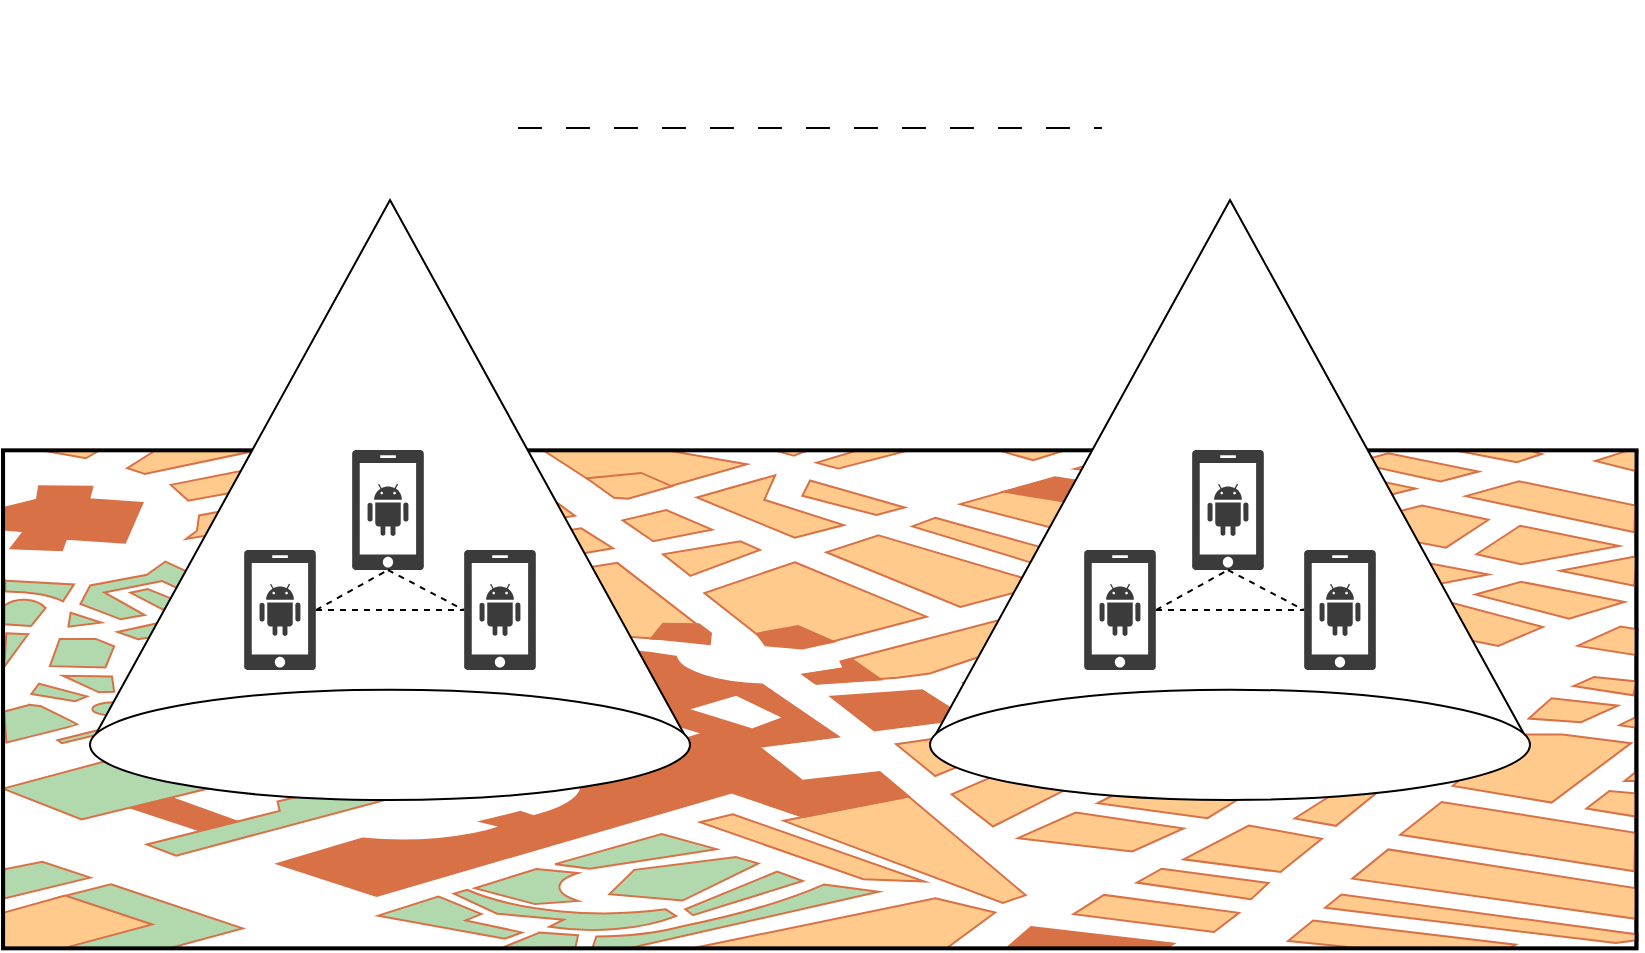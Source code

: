 <mxfile version="22.0.8" type="device">
  <diagram name="Page-1" id="9WfGIjPdpWZjndMDunGT">
    <mxGraphModel dx="954" dy="610" grid="1" gridSize="10" guides="1" tooltips="1" connect="1" arrows="1" fold="1" page="1" pageScale="1" pageWidth="850" pageHeight="1100" math="0" shadow="0">
      <root>
        <mxCell id="0" />
        <mxCell id="1" parent="0" />
        <mxCell id="umPAzeY00VTQTeSbYBma-43" value="" style="verticalLabelPosition=bottom;shadow=0;dashed=0;align=center;html=1;verticalAlign=top;strokeWidth=1;shape=mxgraph.mockup.misc.map;fillColor=#f5f5f5;gradientColor=#b3b3b3;strokeColor=#666666;" vertex="1" parent="1">
          <mxGeometry x="50" y="425" width="820" height="250" as="geometry" />
        </mxCell>
        <mxCell id="umPAzeY00VTQTeSbYBma-15" value="" style="verticalLabelPosition=bottom;verticalAlign=top;html=1;shape=mxgraph.basic.cone" vertex="1" parent="1">
          <mxGeometry x="94" y="300" width="300" height="300" as="geometry" />
        </mxCell>
        <mxCell id="umPAzeY00VTQTeSbYBma-19" style="edgeStyle=orthogonalEdgeStyle;rounded=0;orthogonalLoop=1;jettySize=auto;html=1;exitX=1;exitY=0.5;exitDx=0;exitDy=0;entryX=0;entryY=0.5;entryDx=0;entryDy=0;endArrow=none;endFill=0;dashed=1;dashPattern=12 12;" edge="1" parent="1" source="umPAzeY00VTQTeSbYBma-1" target="umPAzeY00VTQTeSbYBma-2">
          <mxGeometry relative="1" as="geometry" />
        </mxCell>
        <mxCell id="umPAzeY00VTQTeSbYBma-1" value="" style="shape=image;html=1;verticalAlign=top;verticalLabelPosition=bottom;labelBackgroundColor=#ffffff;imageAspect=0;aspect=fixed;image=https://cdn1.iconfinder.com/data/icons/vehicle-37/24/Drone-128.png" vertex="1" parent="1">
          <mxGeometry x="180" y="200" width="128" height="128" as="geometry" />
        </mxCell>
        <mxCell id="umPAzeY00VTQTeSbYBma-2" value="" style="shape=image;html=1;verticalAlign=top;verticalLabelPosition=bottom;labelBackgroundColor=#ffffff;imageAspect=0;aspect=fixed;image=https://cdn1.iconfinder.com/data/icons/vehicle-37/24/Drone-128.png" vertex="1" parent="1">
          <mxGeometry x="600" y="200" width="128" height="128" as="geometry" />
        </mxCell>
        <mxCell id="umPAzeY00VTQTeSbYBma-4" value="" style="sketch=0;aspect=fixed;pointerEvents=1;shadow=0;dashed=0;html=1;strokeColor=none;labelPosition=center;verticalLabelPosition=bottom;verticalAlign=top;align=center;fillColor=#3B3B3B;shape=mxgraph.mscae.enterprise.android_phone" vertex="1" parent="1">
          <mxGeometry x="171" y="475" width="36" height="60" as="geometry" />
        </mxCell>
        <mxCell id="umPAzeY00VTQTeSbYBma-5" value="" style="sketch=0;aspect=fixed;pointerEvents=1;shadow=0;dashed=0;html=1;strokeColor=none;labelPosition=center;verticalLabelPosition=bottom;verticalAlign=top;align=center;fillColor=#3B3B3B;shape=mxgraph.mscae.enterprise.android_phone" vertex="1" parent="1">
          <mxGeometry x="225" y="425" width="36" height="60" as="geometry" />
        </mxCell>
        <mxCell id="umPAzeY00VTQTeSbYBma-6" value="" style="sketch=0;aspect=fixed;pointerEvents=1;shadow=0;dashed=0;html=1;strokeColor=none;labelPosition=center;verticalLabelPosition=bottom;verticalAlign=top;align=center;fillColor=#3B3B3B;shape=mxgraph.mscae.enterprise.android_phone" vertex="1" parent="1">
          <mxGeometry x="281" y="475" width="36" height="60" as="geometry" />
        </mxCell>
        <mxCell id="umPAzeY00VTQTeSbYBma-16" style="rounded=0;orthogonalLoop=1;jettySize=auto;html=1;exitX=1;exitY=0.5;exitDx=0;exitDy=0;exitPerimeter=0;entryX=0.5;entryY=1;entryDx=0;entryDy=0;entryPerimeter=0;dashed=1;endArrow=none;endFill=0;" edge="1" parent="1" source="umPAzeY00VTQTeSbYBma-4" target="umPAzeY00VTQTeSbYBma-5">
          <mxGeometry relative="1" as="geometry" />
        </mxCell>
        <mxCell id="umPAzeY00VTQTeSbYBma-17" style="rounded=0;orthogonalLoop=1;jettySize=auto;html=1;exitX=1;exitY=0.5;exitDx=0;exitDy=0;exitPerimeter=0;entryX=0;entryY=0.5;entryDx=0;entryDy=0;entryPerimeter=0;endArrow=none;endFill=0;dashed=1;" edge="1" parent="1" source="umPAzeY00VTQTeSbYBma-4" target="umPAzeY00VTQTeSbYBma-6">
          <mxGeometry relative="1" as="geometry" />
        </mxCell>
        <mxCell id="umPAzeY00VTQTeSbYBma-18" style="rounded=0;orthogonalLoop=1;jettySize=auto;html=1;exitX=0.5;exitY=1;exitDx=0;exitDy=0;exitPerimeter=0;entryX=0;entryY=0.5;entryDx=0;entryDy=0;entryPerimeter=0;dashed=1;endArrow=none;endFill=0;" edge="1" parent="1" source="umPAzeY00VTQTeSbYBma-5" target="umPAzeY00VTQTeSbYBma-6">
          <mxGeometry relative="1" as="geometry" />
        </mxCell>
        <mxCell id="umPAzeY00VTQTeSbYBma-34" value="" style="verticalLabelPosition=bottom;verticalAlign=top;html=1;shape=mxgraph.basic.cone" vertex="1" parent="1">
          <mxGeometry x="514" y="300" width="300" height="300" as="geometry" />
        </mxCell>
        <mxCell id="umPAzeY00VTQTeSbYBma-35" value="" style="sketch=0;aspect=fixed;pointerEvents=1;shadow=0;dashed=0;html=1;strokeColor=none;labelPosition=center;verticalLabelPosition=bottom;verticalAlign=top;align=center;fillColor=#3B3B3B;shape=mxgraph.mscae.enterprise.android_phone" vertex="1" parent="1">
          <mxGeometry x="591" y="475" width="36" height="60" as="geometry" />
        </mxCell>
        <mxCell id="umPAzeY00VTQTeSbYBma-36" value="" style="sketch=0;aspect=fixed;pointerEvents=1;shadow=0;dashed=0;html=1;strokeColor=none;labelPosition=center;verticalLabelPosition=bottom;verticalAlign=top;align=center;fillColor=#3B3B3B;shape=mxgraph.mscae.enterprise.android_phone" vertex="1" parent="1">
          <mxGeometry x="645" y="425" width="36" height="60" as="geometry" />
        </mxCell>
        <mxCell id="umPAzeY00VTQTeSbYBma-37" value="" style="sketch=0;aspect=fixed;pointerEvents=1;shadow=0;dashed=0;html=1;strokeColor=none;labelPosition=center;verticalLabelPosition=bottom;verticalAlign=top;align=center;fillColor=#3B3B3B;shape=mxgraph.mscae.enterprise.android_phone" vertex="1" parent="1">
          <mxGeometry x="701" y="475" width="36" height="60" as="geometry" />
        </mxCell>
        <mxCell id="umPAzeY00VTQTeSbYBma-38" style="rounded=0;orthogonalLoop=1;jettySize=auto;html=1;exitX=1;exitY=0.5;exitDx=0;exitDy=0;exitPerimeter=0;entryX=0.5;entryY=1;entryDx=0;entryDy=0;entryPerimeter=0;dashed=1;endArrow=none;endFill=0;" edge="1" parent="1" source="umPAzeY00VTQTeSbYBma-35" target="umPAzeY00VTQTeSbYBma-36">
          <mxGeometry relative="1" as="geometry" />
        </mxCell>
        <mxCell id="umPAzeY00VTQTeSbYBma-39" style="rounded=0;orthogonalLoop=1;jettySize=auto;html=1;exitX=1;exitY=0.5;exitDx=0;exitDy=0;exitPerimeter=0;entryX=0;entryY=0.5;entryDx=0;entryDy=0;entryPerimeter=0;endArrow=none;endFill=0;dashed=1;" edge="1" parent="1" source="umPAzeY00VTQTeSbYBma-35" target="umPAzeY00VTQTeSbYBma-37">
          <mxGeometry relative="1" as="geometry" />
        </mxCell>
        <mxCell id="umPAzeY00VTQTeSbYBma-40" style="rounded=0;orthogonalLoop=1;jettySize=auto;html=1;exitX=0.5;exitY=1;exitDx=0;exitDy=0;exitPerimeter=0;entryX=0;entryY=0.5;entryDx=0;entryDy=0;entryPerimeter=0;dashed=1;endArrow=none;endFill=0;" edge="1" parent="1" source="umPAzeY00VTQTeSbYBma-36" target="umPAzeY00VTQTeSbYBma-37">
          <mxGeometry relative="1" as="geometry" />
        </mxCell>
      </root>
    </mxGraphModel>
  </diagram>
</mxfile>
